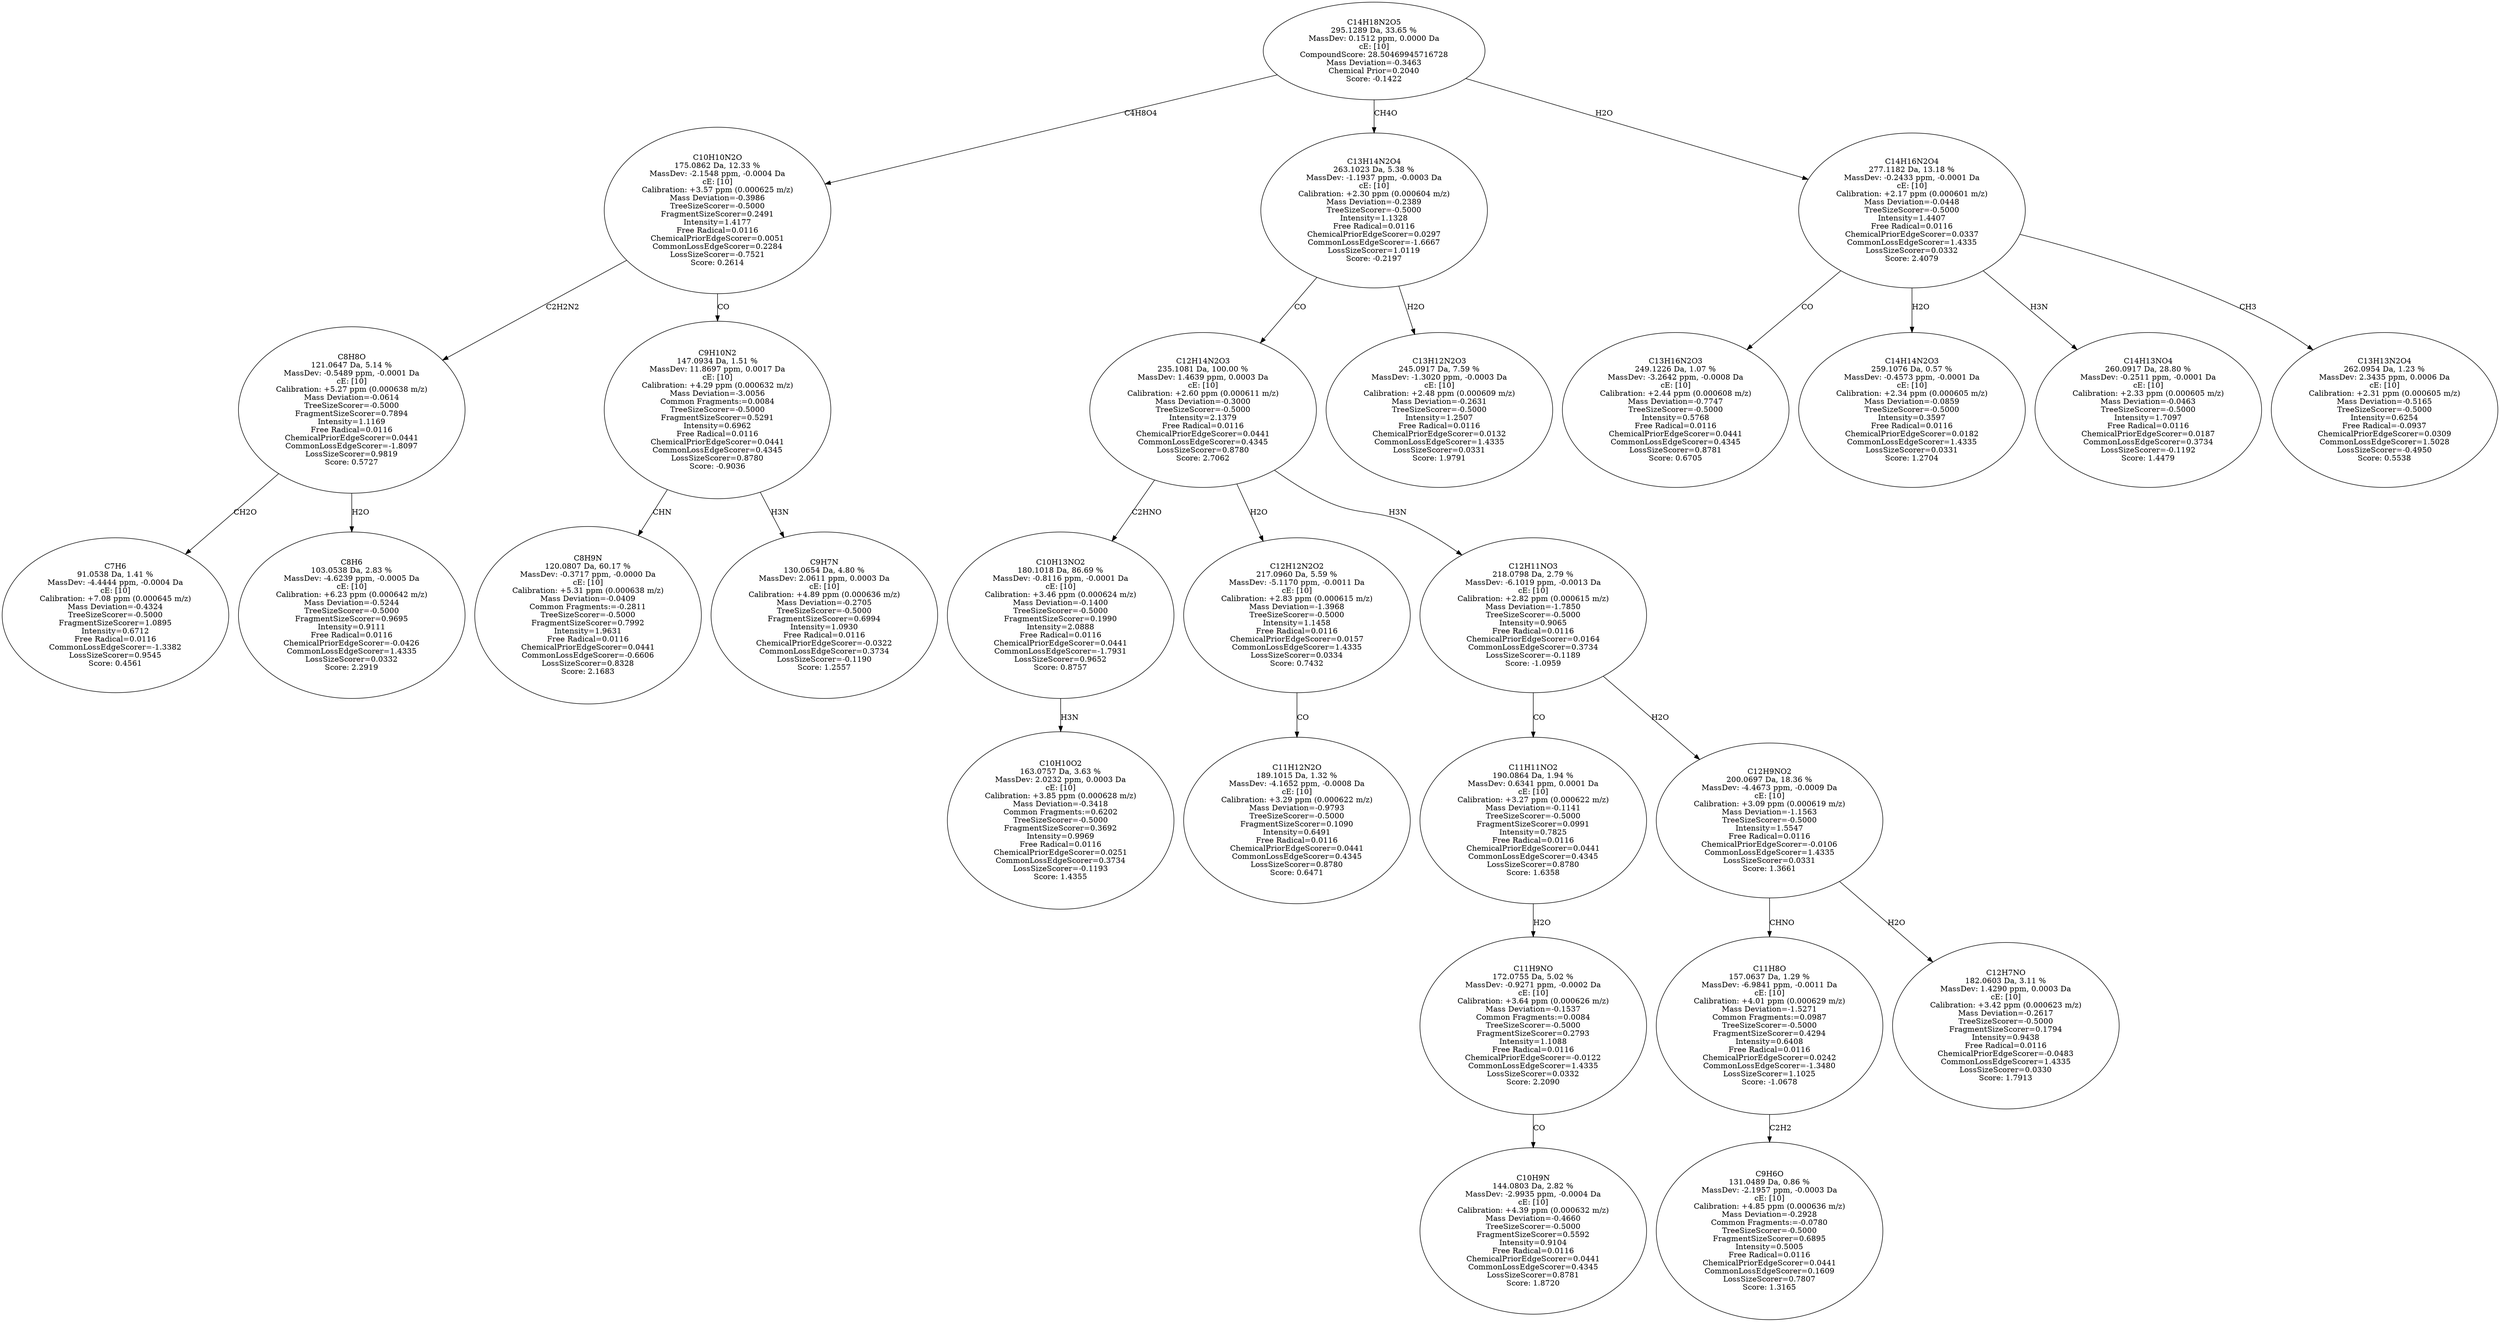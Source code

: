 strict digraph {
v1 [label="C7H6\n91.0538 Da, 1.41 %\nMassDev: -4.4444 ppm, -0.0004 Da\ncE: [10]\nCalibration: +7.08 ppm (0.000645 m/z)\nMass Deviation=-0.4324\nTreeSizeScorer=-0.5000\nFragmentSizeScorer=1.0895\nIntensity=0.6712\nFree Radical=0.0116\nCommonLossEdgeScorer=-1.3382\nLossSizeScorer=0.9545\nScore: 0.4561"];
v2 [label="C8H6\n103.0538 Da, 2.83 %\nMassDev: -4.6239 ppm, -0.0005 Da\ncE: [10]\nCalibration: +6.23 ppm (0.000642 m/z)\nMass Deviation=-0.5244\nTreeSizeScorer=-0.5000\nFragmentSizeScorer=0.9695\nIntensity=0.9111\nFree Radical=0.0116\nChemicalPriorEdgeScorer=-0.0426\nCommonLossEdgeScorer=1.4335\nLossSizeScorer=0.0332\nScore: 2.2919"];
v3 [label="C8H8O\n121.0647 Da, 5.14 %\nMassDev: -0.5489 ppm, -0.0001 Da\ncE: [10]\nCalibration: +5.27 ppm (0.000638 m/z)\nMass Deviation=-0.0614\nTreeSizeScorer=-0.5000\nFragmentSizeScorer=0.7894\nIntensity=1.1169\nFree Radical=0.0116\nChemicalPriorEdgeScorer=0.0441\nCommonLossEdgeScorer=-1.8097\nLossSizeScorer=0.9819\nScore: 0.5727"];
v4 [label="C8H9N\n120.0807 Da, 60.17 %\nMassDev: -0.3717 ppm, -0.0000 Da\ncE: [10]\nCalibration: +5.31 ppm (0.000638 m/z)\nMass Deviation=-0.0409\nCommon Fragments:=-0.2811\nTreeSizeScorer=-0.5000\nFragmentSizeScorer=0.7992\nIntensity=1.9631\nFree Radical=0.0116\nChemicalPriorEdgeScorer=0.0441\nCommonLossEdgeScorer=-0.6606\nLossSizeScorer=0.8328\nScore: 2.1683"];
v5 [label="C9H7N\n130.0654 Da, 4.80 %\nMassDev: 2.0611 ppm, 0.0003 Da\ncE: [10]\nCalibration: +4.89 ppm (0.000636 m/z)\nMass Deviation=-0.2705\nTreeSizeScorer=-0.5000\nFragmentSizeScorer=0.6994\nIntensity=1.0930\nFree Radical=0.0116\nChemicalPriorEdgeScorer=-0.0322\nCommonLossEdgeScorer=0.3734\nLossSizeScorer=-0.1190\nScore: 1.2557"];
v6 [label="C9H10N2\n147.0934 Da, 1.51 %\nMassDev: 11.8697 ppm, 0.0017 Da\ncE: [10]\nCalibration: +4.29 ppm (0.000632 m/z)\nMass Deviation=-3.0056\nCommon Fragments:=0.0084\nTreeSizeScorer=-0.5000\nFragmentSizeScorer=0.5291\nIntensity=0.6962\nFree Radical=0.0116\nChemicalPriorEdgeScorer=0.0441\nCommonLossEdgeScorer=0.4345\nLossSizeScorer=0.8780\nScore: -0.9036"];
v7 [label="C10H10N2O\n175.0862 Da, 12.33 %\nMassDev: -2.1548 ppm, -0.0004 Da\ncE: [10]\nCalibration: +3.57 ppm (0.000625 m/z)\nMass Deviation=-0.3986\nTreeSizeScorer=-0.5000\nFragmentSizeScorer=0.2491\nIntensity=1.4177\nFree Radical=0.0116\nChemicalPriorEdgeScorer=0.0051\nCommonLossEdgeScorer=0.2284\nLossSizeScorer=-0.7521\nScore: 0.2614"];
v8 [label="C10H10O2\n163.0757 Da, 3.63 %\nMassDev: 2.0232 ppm, 0.0003 Da\ncE: [10]\nCalibration: +3.85 ppm (0.000628 m/z)\nMass Deviation=-0.3418\nCommon Fragments:=0.6202\nTreeSizeScorer=-0.5000\nFragmentSizeScorer=0.3692\nIntensity=0.9969\nFree Radical=0.0116\nChemicalPriorEdgeScorer=0.0251\nCommonLossEdgeScorer=0.3734\nLossSizeScorer=-0.1193\nScore: 1.4355"];
v9 [label="C10H13NO2\n180.1018 Da, 86.69 %\nMassDev: -0.8116 ppm, -0.0001 Da\ncE: [10]\nCalibration: +3.46 ppm (0.000624 m/z)\nMass Deviation=-0.1400\nTreeSizeScorer=-0.5000\nFragmentSizeScorer=0.1990\nIntensity=2.0888\nFree Radical=0.0116\nChemicalPriorEdgeScorer=0.0441\nCommonLossEdgeScorer=-1.7931\nLossSizeScorer=0.9652\nScore: 0.8757"];
v10 [label="C11H12N2O\n189.1015 Da, 1.32 %\nMassDev: -4.1652 ppm, -0.0008 Da\ncE: [10]\nCalibration: +3.29 ppm (0.000622 m/z)\nMass Deviation=-0.9793\nTreeSizeScorer=-0.5000\nFragmentSizeScorer=0.1090\nIntensity=0.6491\nFree Radical=0.0116\nChemicalPriorEdgeScorer=0.0441\nCommonLossEdgeScorer=0.4345\nLossSizeScorer=0.8780\nScore: 0.6471"];
v11 [label="C12H12N2O2\n217.0960 Da, 5.59 %\nMassDev: -5.1170 ppm, -0.0011 Da\ncE: [10]\nCalibration: +2.83 ppm (0.000615 m/z)\nMass Deviation=-1.3968\nTreeSizeScorer=-0.5000\nIntensity=1.1458\nFree Radical=0.0116\nChemicalPriorEdgeScorer=0.0157\nCommonLossEdgeScorer=1.4335\nLossSizeScorer=0.0334\nScore: 0.7432"];
v12 [label="C10H9N\n144.0803 Da, 2.82 %\nMassDev: -2.9935 ppm, -0.0004 Da\ncE: [10]\nCalibration: +4.39 ppm (0.000632 m/z)\nMass Deviation=-0.4660\nTreeSizeScorer=-0.5000\nFragmentSizeScorer=0.5592\nIntensity=0.9104\nFree Radical=0.0116\nChemicalPriorEdgeScorer=0.0441\nCommonLossEdgeScorer=0.4345\nLossSizeScorer=0.8781\nScore: 1.8720"];
v13 [label="C11H9NO\n172.0755 Da, 5.02 %\nMassDev: -0.9271 ppm, -0.0002 Da\ncE: [10]\nCalibration: +3.64 ppm (0.000626 m/z)\nMass Deviation=-0.1537\nCommon Fragments:=0.0084\nTreeSizeScorer=-0.5000\nFragmentSizeScorer=0.2793\nIntensity=1.1088\nFree Radical=0.0116\nChemicalPriorEdgeScorer=-0.0122\nCommonLossEdgeScorer=1.4335\nLossSizeScorer=0.0332\nScore: 2.2090"];
v14 [label="C11H11NO2\n190.0864 Da, 1.94 %\nMassDev: 0.6341 ppm, 0.0001 Da\ncE: [10]\nCalibration: +3.27 ppm (0.000622 m/z)\nMass Deviation=-0.1141\nTreeSizeScorer=-0.5000\nFragmentSizeScorer=0.0991\nIntensity=0.7825\nFree Radical=0.0116\nChemicalPriorEdgeScorer=0.0441\nCommonLossEdgeScorer=0.4345\nLossSizeScorer=0.8780\nScore: 1.6358"];
v15 [label="C9H6O\n131.0489 Da, 0.86 %\nMassDev: -2.1957 ppm, -0.0003 Da\ncE: [10]\nCalibration: +4.85 ppm (0.000636 m/z)\nMass Deviation=-0.2928\nCommon Fragments:=-0.0780\nTreeSizeScorer=-0.5000\nFragmentSizeScorer=0.6895\nIntensity=0.5005\nFree Radical=0.0116\nChemicalPriorEdgeScorer=0.0441\nCommonLossEdgeScorer=0.1609\nLossSizeScorer=0.7807\nScore: 1.3165"];
v16 [label="C11H8O\n157.0637 Da, 1.29 %\nMassDev: -6.9841 ppm, -0.0011 Da\ncE: [10]\nCalibration: +4.01 ppm (0.000629 m/z)\nMass Deviation=-1.5271\nCommon Fragments:=0.0987\nTreeSizeScorer=-0.5000\nFragmentSizeScorer=0.4294\nIntensity=0.6408\nFree Radical=0.0116\nChemicalPriorEdgeScorer=0.0242\nCommonLossEdgeScorer=-1.3480\nLossSizeScorer=1.1025\nScore: -1.0678"];
v17 [label="C12H7NO\n182.0603 Da, 3.11 %\nMassDev: 1.4290 ppm, 0.0003 Da\ncE: [10]\nCalibration: +3.42 ppm (0.000623 m/z)\nMass Deviation=-0.2617\nTreeSizeScorer=-0.5000\nFragmentSizeScorer=0.1794\nIntensity=0.9438\nFree Radical=0.0116\nChemicalPriorEdgeScorer=-0.0483\nCommonLossEdgeScorer=1.4335\nLossSizeScorer=0.0330\nScore: 1.7913"];
v18 [label="C12H9NO2\n200.0697 Da, 18.36 %\nMassDev: -4.4673 ppm, -0.0009 Da\ncE: [10]\nCalibration: +3.09 ppm (0.000619 m/z)\nMass Deviation=-1.1563\nTreeSizeScorer=-0.5000\nIntensity=1.5547\nFree Radical=0.0116\nChemicalPriorEdgeScorer=-0.0106\nCommonLossEdgeScorer=1.4335\nLossSizeScorer=0.0331\nScore: 1.3661"];
v19 [label="C12H11NO3\n218.0798 Da, 2.79 %\nMassDev: -6.1019 ppm, -0.0013 Da\ncE: [10]\nCalibration: +2.82 ppm (0.000615 m/z)\nMass Deviation=-1.7850\nTreeSizeScorer=-0.5000\nIntensity=0.9065\nFree Radical=0.0116\nChemicalPriorEdgeScorer=0.0164\nCommonLossEdgeScorer=0.3734\nLossSizeScorer=-0.1189\nScore: -1.0959"];
v20 [label="C12H14N2O3\n235.1081 Da, 100.00 %\nMassDev: 1.4639 ppm, 0.0003 Da\ncE: [10]\nCalibration: +2.60 ppm (0.000611 m/z)\nMass Deviation=-0.3000\nTreeSizeScorer=-0.5000\nIntensity=2.1379\nFree Radical=0.0116\nChemicalPriorEdgeScorer=0.0441\nCommonLossEdgeScorer=0.4345\nLossSizeScorer=0.8780\nScore: 2.7062"];
v21 [label="C13H12N2O3\n245.0917 Da, 7.59 %\nMassDev: -1.3020 ppm, -0.0003 Da\ncE: [10]\nCalibration: +2.48 ppm (0.000609 m/z)\nMass Deviation=-0.2631\nTreeSizeScorer=-0.5000\nIntensity=1.2507\nFree Radical=0.0116\nChemicalPriorEdgeScorer=0.0132\nCommonLossEdgeScorer=1.4335\nLossSizeScorer=0.0331\nScore: 1.9791"];
v22 [label="C13H14N2O4\n263.1023 Da, 5.38 %\nMassDev: -1.1937 ppm, -0.0003 Da\ncE: [10]\nCalibration: +2.30 ppm (0.000604 m/z)\nMass Deviation=-0.2389\nTreeSizeScorer=-0.5000\nIntensity=1.1328\nFree Radical=0.0116\nChemicalPriorEdgeScorer=0.0297\nCommonLossEdgeScorer=-1.6667\nLossSizeScorer=1.0119\nScore: -0.2197"];
v23 [label="C13H16N2O3\n249.1226 Da, 1.07 %\nMassDev: -3.2642 ppm, -0.0008 Da\ncE: [10]\nCalibration: +2.44 ppm (0.000608 m/z)\nMass Deviation=-0.7747\nTreeSizeScorer=-0.5000\nIntensity=0.5768\nFree Radical=0.0116\nChemicalPriorEdgeScorer=0.0441\nCommonLossEdgeScorer=0.4345\nLossSizeScorer=0.8781\nScore: 0.6705"];
v24 [label="C14H14N2O3\n259.1076 Da, 0.57 %\nMassDev: -0.4573 ppm, -0.0001 Da\ncE: [10]\nCalibration: +2.34 ppm (0.000605 m/z)\nMass Deviation=-0.0859\nTreeSizeScorer=-0.5000\nIntensity=0.3597\nFree Radical=0.0116\nChemicalPriorEdgeScorer=0.0182\nCommonLossEdgeScorer=1.4335\nLossSizeScorer=0.0331\nScore: 1.2704"];
v25 [label="C14H13NO4\n260.0917 Da, 28.80 %\nMassDev: -0.2511 ppm, -0.0001 Da\ncE: [10]\nCalibration: +2.33 ppm (0.000605 m/z)\nMass Deviation=-0.0463\nTreeSizeScorer=-0.5000\nIntensity=1.7097\nFree Radical=0.0116\nChemicalPriorEdgeScorer=0.0187\nCommonLossEdgeScorer=0.3734\nLossSizeScorer=-0.1192\nScore: 1.4479"];
v26 [label="C13H13N2O4\n262.0954 Da, 1.23 %\nMassDev: 2.3435 ppm, 0.0006 Da\ncE: [10]\nCalibration: +2.31 ppm (0.000605 m/z)\nMass Deviation=-0.5165\nTreeSizeScorer=-0.5000\nIntensity=0.6254\nFree Radical=-0.0937\nChemicalPriorEdgeScorer=0.0309\nCommonLossEdgeScorer=1.5028\nLossSizeScorer=-0.4950\nScore: 0.5538"];
v27 [label="C14H16N2O4\n277.1182 Da, 13.18 %\nMassDev: -0.2433 ppm, -0.0001 Da\ncE: [10]\nCalibration: +2.17 ppm (0.000601 m/z)\nMass Deviation=-0.0448\nTreeSizeScorer=-0.5000\nIntensity=1.4407\nFree Radical=0.0116\nChemicalPriorEdgeScorer=0.0337\nCommonLossEdgeScorer=1.4335\nLossSizeScorer=0.0332\nScore: 2.4079"];
v28 [label="C14H18N2O5\n295.1289 Da, 33.65 %\nMassDev: 0.1512 ppm, 0.0000 Da\ncE: [10]\nCompoundScore: 28.50469945716728\nMass Deviation=-0.3463\nChemical Prior=0.2040\nScore: -0.1422"];
v3 -> v1 [label="CH2O"];
v3 -> v2 [label="H2O"];
v7 -> v3 [label="C2H2N2"];
v6 -> v4 [label="CHN"];
v6 -> v5 [label="H3N"];
v7 -> v6 [label="CO"];
v28 -> v7 [label="C4H8O4"];
v9 -> v8 [label="H3N"];
v20 -> v9 [label="C2HNO"];
v11 -> v10 [label="CO"];
v20 -> v11 [label="H2O"];
v13 -> v12 [label="CO"];
v14 -> v13 [label="H2O"];
v19 -> v14 [label="CO"];
v16 -> v15 [label="C2H2"];
v18 -> v16 [label="CHNO"];
v18 -> v17 [label="H2O"];
v19 -> v18 [label="H2O"];
v20 -> v19 [label="H3N"];
v22 -> v20 [label="CO"];
v22 -> v21 [label="H2O"];
v28 -> v22 [label="CH4O"];
v27 -> v23 [label="CO"];
v27 -> v24 [label="H2O"];
v27 -> v25 [label="H3N"];
v27 -> v26 [label="CH3"];
v28 -> v27 [label="H2O"];
}